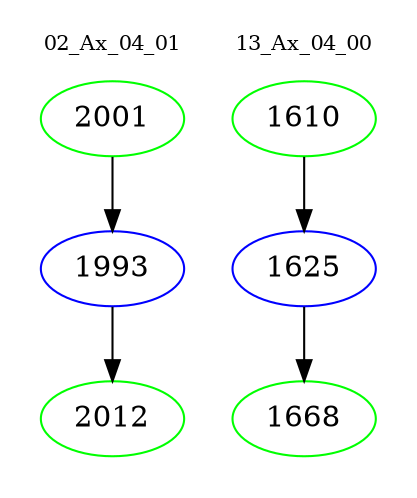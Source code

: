 digraph{
subgraph cluster_0 {
color = white
label = "02_Ax_04_01";
fontsize=10;
T0_2001 [label="2001", color="green"]
T0_2001 -> T0_1993 [color="black"]
T0_1993 [label="1993", color="blue"]
T0_1993 -> T0_2012 [color="black"]
T0_2012 [label="2012", color="green"]
}
subgraph cluster_1 {
color = white
label = "13_Ax_04_00";
fontsize=10;
T1_1610 [label="1610", color="green"]
T1_1610 -> T1_1625 [color="black"]
T1_1625 [label="1625", color="blue"]
T1_1625 -> T1_1668 [color="black"]
T1_1668 [label="1668", color="green"]
}
}
